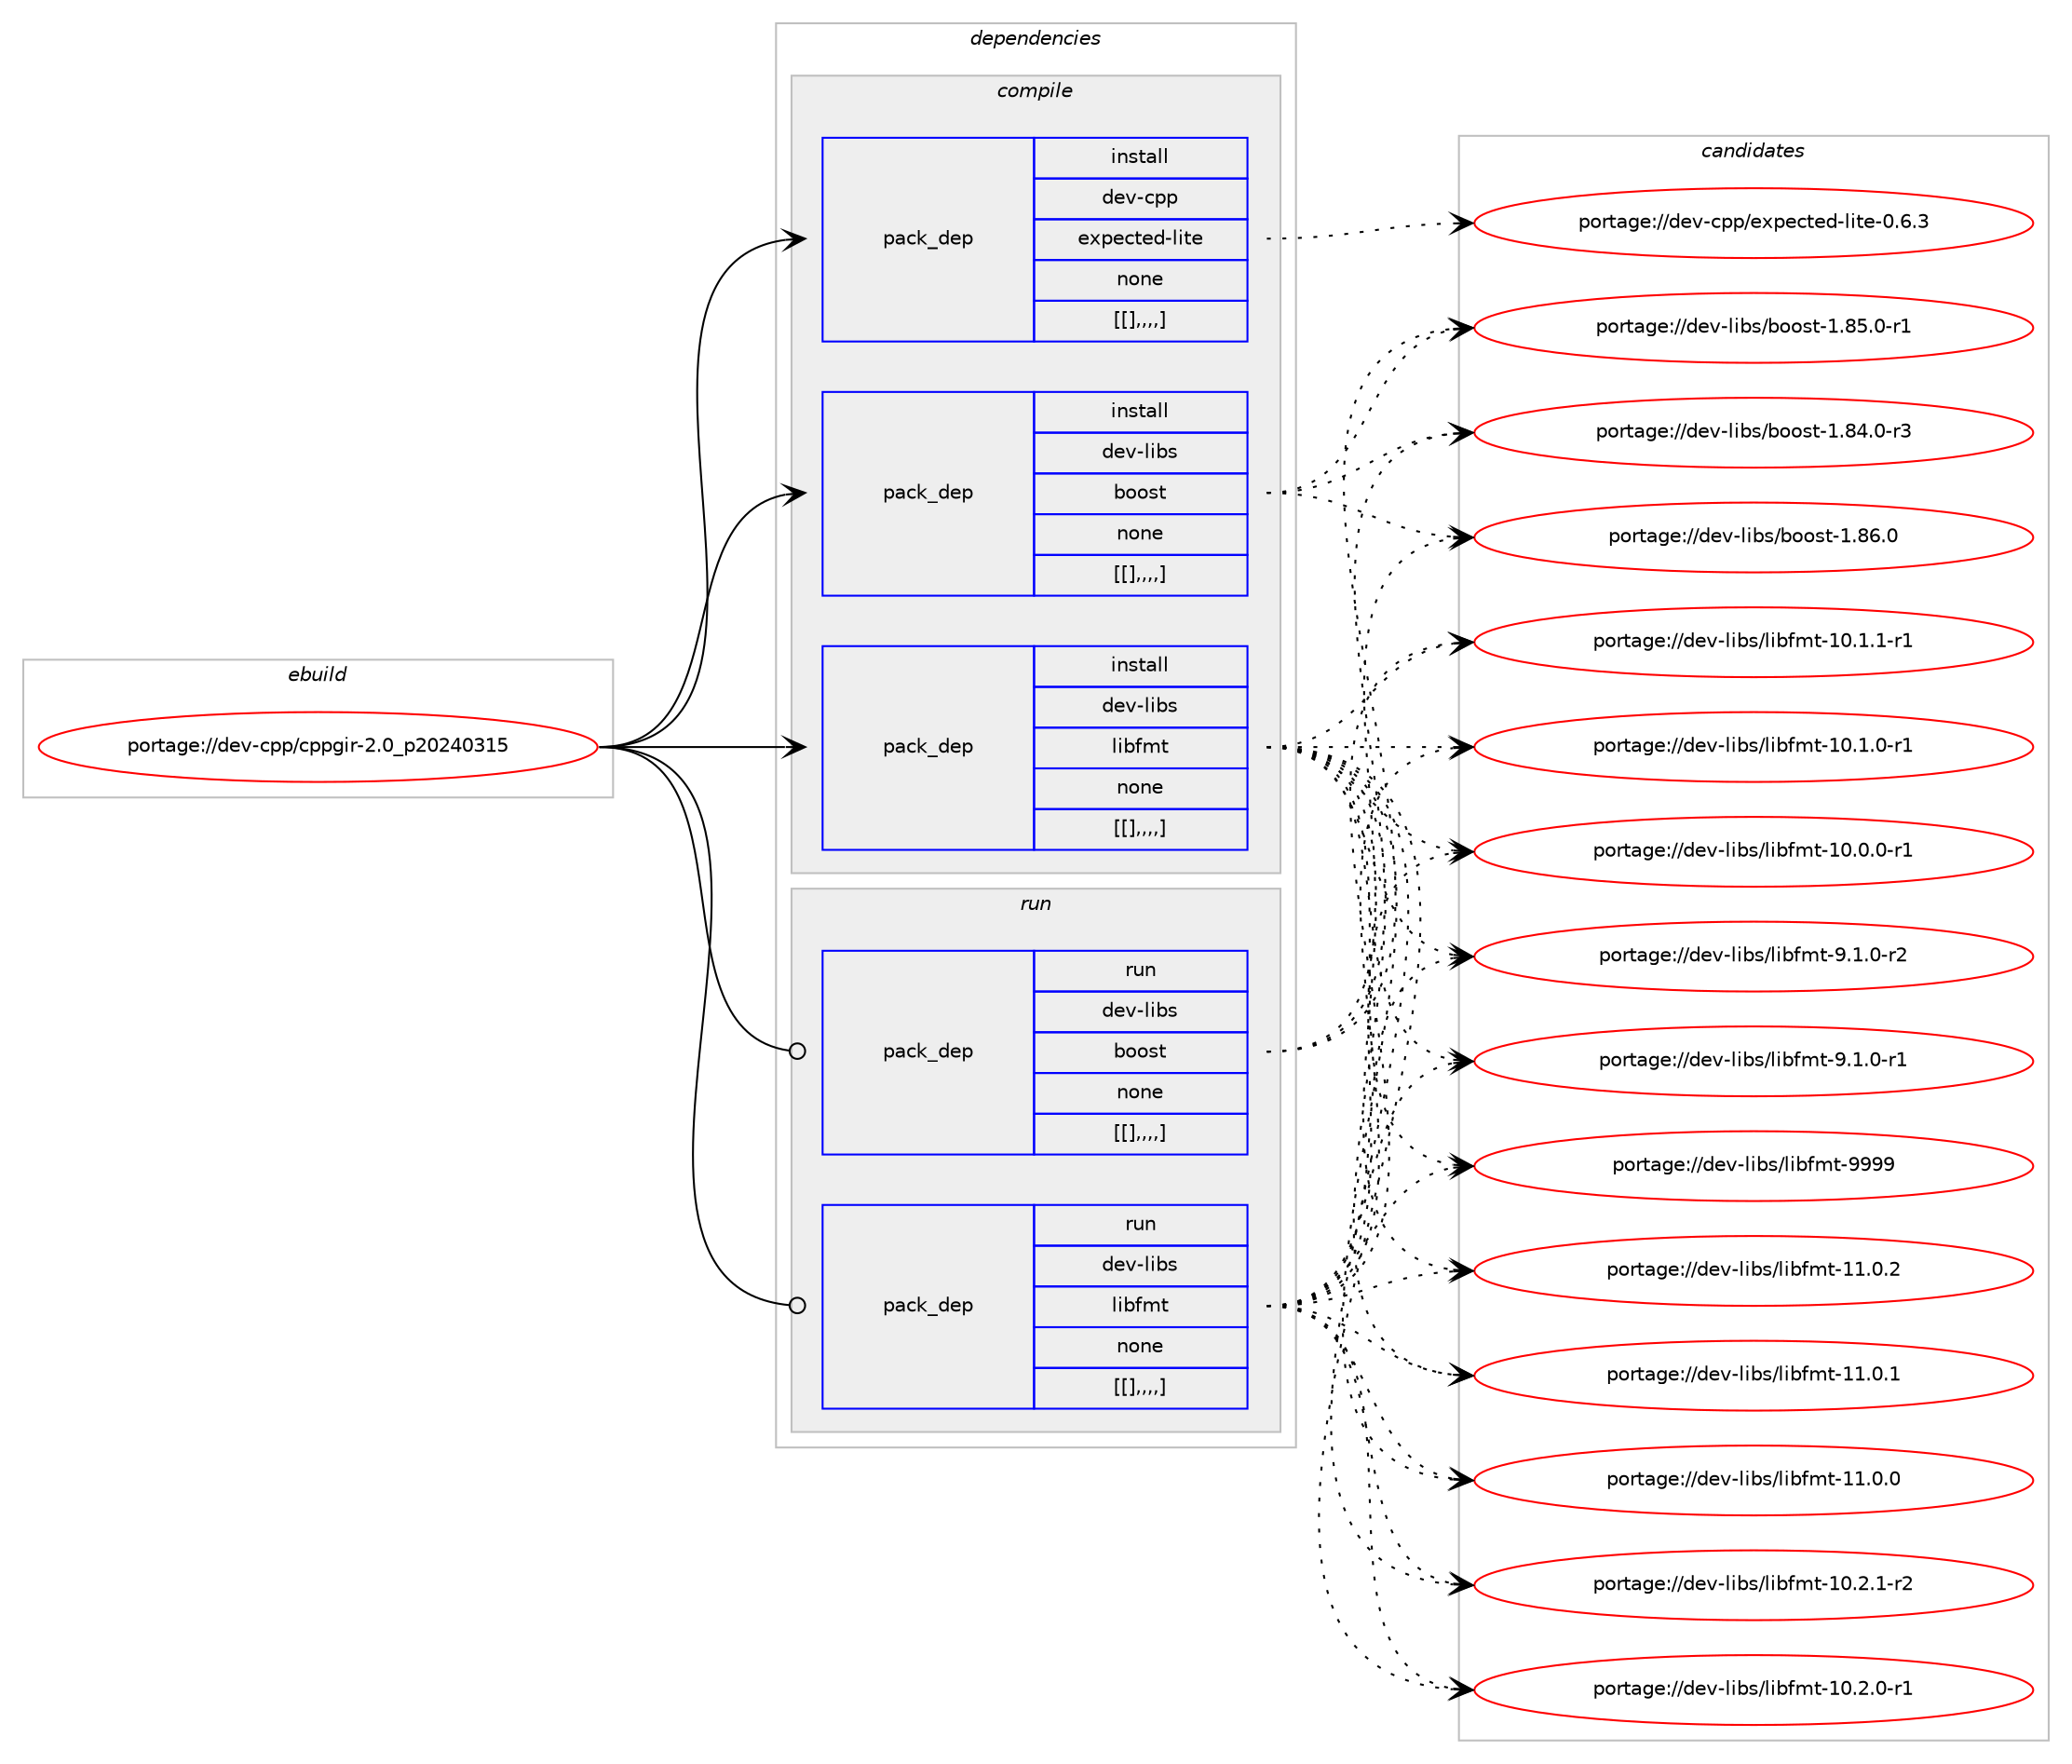 digraph prolog {

# *************
# Graph options
# *************

newrank=true;
concentrate=true;
compound=true;
graph [rankdir=LR,fontname=Helvetica,fontsize=10,ranksep=1.5];#, ranksep=2.5, nodesep=0.2];
edge  [arrowhead=vee];
node  [fontname=Helvetica,fontsize=10];

# **********
# The ebuild
# **********

subgraph cluster_leftcol {
color=gray;
label=<<i>ebuild</i>>;
id [label="portage://dev-cpp/cppgir-2.0_p20240315", color=red, width=4, href="../dev-cpp/cppgir-2.0_p20240315.svg"];
}

# ****************
# The dependencies
# ****************

subgraph cluster_midcol {
color=gray;
label=<<i>dependencies</i>>;
subgraph cluster_compile {
fillcolor="#eeeeee";
style=filled;
label=<<i>compile</i>>;
subgraph pack47052 {
dependency64962 [label=<<TABLE BORDER="0" CELLBORDER="1" CELLSPACING="0" CELLPADDING="4" WIDTH="220"><TR><TD ROWSPAN="6" CELLPADDING="30">pack_dep</TD></TR><TR><TD WIDTH="110">install</TD></TR><TR><TD>dev-cpp</TD></TR><TR><TD>expected-lite</TD></TR><TR><TD>none</TD></TR><TR><TD>[[],,,,]</TD></TR></TABLE>>, shape=none, color=blue];
}
id:e -> dependency64962:w [weight=20,style="solid",arrowhead="vee"];
subgraph pack47053 {
dependency64963 [label=<<TABLE BORDER="0" CELLBORDER="1" CELLSPACING="0" CELLPADDING="4" WIDTH="220"><TR><TD ROWSPAN="6" CELLPADDING="30">pack_dep</TD></TR><TR><TD WIDTH="110">install</TD></TR><TR><TD>dev-libs</TD></TR><TR><TD>boost</TD></TR><TR><TD>none</TD></TR><TR><TD>[[],,,,]</TD></TR></TABLE>>, shape=none, color=blue];
}
id:e -> dependency64963:w [weight=20,style="solid",arrowhead="vee"];
subgraph pack47054 {
dependency64964 [label=<<TABLE BORDER="0" CELLBORDER="1" CELLSPACING="0" CELLPADDING="4" WIDTH="220"><TR><TD ROWSPAN="6" CELLPADDING="30">pack_dep</TD></TR><TR><TD WIDTH="110">install</TD></TR><TR><TD>dev-libs</TD></TR><TR><TD>libfmt</TD></TR><TR><TD>none</TD></TR><TR><TD>[[],,,,]</TD></TR></TABLE>>, shape=none, color=blue];
}
id:e -> dependency64964:w [weight=20,style="solid",arrowhead="vee"];
}
subgraph cluster_compileandrun {
fillcolor="#eeeeee";
style=filled;
label=<<i>compile and run</i>>;
}
subgraph cluster_run {
fillcolor="#eeeeee";
style=filled;
label=<<i>run</i>>;
subgraph pack47055 {
dependency64965 [label=<<TABLE BORDER="0" CELLBORDER="1" CELLSPACING="0" CELLPADDING="4" WIDTH="220"><TR><TD ROWSPAN="6" CELLPADDING="30">pack_dep</TD></TR><TR><TD WIDTH="110">run</TD></TR><TR><TD>dev-libs</TD></TR><TR><TD>boost</TD></TR><TR><TD>none</TD></TR><TR><TD>[[],,,,]</TD></TR></TABLE>>, shape=none, color=blue];
}
id:e -> dependency64965:w [weight=20,style="solid",arrowhead="odot"];
subgraph pack47056 {
dependency64966 [label=<<TABLE BORDER="0" CELLBORDER="1" CELLSPACING="0" CELLPADDING="4" WIDTH="220"><TR><TD ROWSPAN="6" CELLPADDING="30">pack_dep</TD></TR><TR><TD WIDTH="110">run</TD></TR><TR><TD>dev-libs</TD></TR><TR><TD>libfmt</TD></TR><TR><TD>none</TD></TR><TR><TD>[[],,,,]</TD></TR></TABLE>>, shape=none, color=blue];
}
id:e -> dependency64966:w [weight=20,style="solid",arrowhead="odot"];
}
}

# **************
# The candidates
# **************

subgraph cluster_choices {
rank=same;
color=gray;
label=<<i>candidates</i>>;

subgraph choice47052 {
color=black;
nodesep=1;
choice1001011184599112112471011201121019911610110045108105116101454846544651 [label="portage://dev-cpp/expected-lite-0.6.3", color=red, width=4,href="../dev-cpp/expected-lite-0.6.3.svg"];
dependency64962:e -> choice1001011184599112112471011201121019911610110045108105116101454846544651:w [style=dotted,weight="100"];
}
subgraph choice47053 {
color=black;
nodesep=1;
choice1001011184510810598115479811111111511645494656544648 [label="portage://dev-libs/boost-1.86.0", color=red, width=4,href="../dev-libs/boost-1.86.0.svg"];
choice10010111845108105981154798111111115116454946565346484511449 [label="portage://dev-libs/boost-1.85.0-r1", color=red, width=4,href="../dev-libs/boost-1.85.0-r1.svg"];
choice10010111845108105981154798111111115116454946565246484511451 [label="portage://dev-libs/boost-1.84.0-r3", color=red, width=4,href="../dev-libs/boost-1.84.0-r3.svg"];
dependency64963:e -> choice1001011184510810598115479811111111511645494656544648:w [style=dotted,weight="100"];
dependency64963:e -> choice10010111845108105981154798111111115116454946565346484511449:w [style=dotted,weight="100"];
dependency64963:e -> choice10010111845108105981154798111111115116454946565246484511451:w [style=dotted,weight="100"];
}
subgraph choice47054 {
color=black;
nodesep=1;
choice100101118451081059811547108105981021091164557575757 [label="portage://dev-libs/libfmt-9999", color=red, width=4,href="../dev-libs/libfmt-9999.svg"];
choice1001011184510810598115471081059810210911645494946484650 [label="portage://dev-libs/libfmt-11.0.2", color=red, width=4,href="../dev-libs/libfmt-11.0.2.svg"];
choice1001011184510810598115471081059810210911645494946484649 [label="portage://dev-libs/libfmt-11.0.1", color=red, width=4,href="../dev-libs/libfmt-11.0.1.svg"];
choice1001011184510810598115471081059810210911645494946484648 [label="portage://dev-libs/libfmt-11.0.0", color=red, width=4,href="../dev-libs/libfmt-11.0.0.svg"];
choice10010111845108105981154710810598102109116454948465046494511450 [label="portage://dev-libs/libfmt-10.2.1-r2", color=red, width=4,href="../dev-libs/libfmt-10.2.1-r2.svg"];
choice10010111845108105981154710810598102109116454948465046484511449 [label="portage://dev-libs/libfmt-10.2.0-r1", color=red, width=4,href="../dev-libs/libfmt-10.2.0-r1.svg"];
choice10010111845108105981154710810598102109116454948464946494511449 [label="portage://dev-libs/libfmt-10.1.1-r1", color=red, width=4,href="../dev-libs/libfmt-10.1.1-r1.svg"];
choice10010111845108105981154710810598102109116454948464946484511449 [label="portage://dev-libs/libfmt-10.1.0-r1", color=red, width=4,href="../dev-libs/libfmt-10.1.0-r1.svg"];
choice10010111845108105981154710810598102109116454948464846484511449 [label="portage://dev-libs/libfmt-10.0.0-r1", color=red, width=4,href="../dev-libs/libfmt-10.0.0-r1.svg"];
choice100101118451081059811547108105981021091164557464946484511450 [label="portage://dev-libs/libfmt-9.1.0-r2", color=red, width=4,href="../dev-libs/libfmt-9.1.0-r2.svg"];
choice100101118451081059811547108105981021091164557464946484511449 [label="portage://dev-libs/libfmt-9.1.0-r1", color=red, width=4,href="../dev-libs/libfmt-9.1.0-r1.svg"];
dependency64964:e -> choice100101118451081059811547108105981021091164557575757:w [style=dotted,weight="100"];
dependency64964:e -> choice1001011184510810598115471081059810210911645494946484650:w [style=dotted,weight="100"];
dependency64964:e -> choice1001011184510810598115471081059810210911645494946484649:w [style=dotted,weight="100"];
dependency64964:e -> choice1001011184510810598115471081059810210911645494946484648:w [style=dotted,weight="100"];
dependency64964:e -> choice10010111845108105981154710810598102109116454948465046494511450:w [style=dotted,weight="100"];
dependency64964:e -> choice10010111845108105981154710810598102109116454948465046484511449:w [style=dotted,weight="100"];
dependency64964:e -> choice10010111845108105981154710810598102109116454948464946494511449:w [style=dotted,weight="100"];
dependency64964:e -> choice10010111845108105981154710810598102109116454948464946484511449:w [style=dotted,weight="100"];
dependency64964:e -> choice10010111845108105981154710810598102109116454948464846484511449:w [style=dotted,weight="100"];
dependency64964:e -> choice100101118451081059811547108105981021091164557464946484511450:w [style=dotted,weight="100"];
dependency64964:e -> choice100101118451081059811547108105981021091164557464946484511449:w [style=dotted,weight="100"];
}
subgraph choice47055 {
color=black;
nodesep=1;
choice1001011184510810598115479811111111511645494656544648 [label="portage://dev-libs/boost-1.86.0", color=red, width=4,href="../dev-libs/boost-1.86.0.svg"];
choice10010111845108105981154798111111115116454946565346484511449 [label="portage://dev-libs/boost-1.85.0-r1", color=red, width=4,href="../dev-libs/boost-1.85.0-r1.svg"];
choice10010111845108105981154798111111115116454946565246484511451 [label="portage://dev-libs/boost-1.84.0-r3", color=red, width=4,href="../dev-libs/boost-1.84.0-r3.svg"];
dependency64965:e -> choice1001011184510810598115479811111111511645494656544648:w [style=dotted,weight="100"];
dependency64965:e -> choice10010111845108105981154798111111115116454946565346484511449:w [style=dotted,weight="100"];
dependency64965:e -> choice10010111845108105981154798111111115116454946565246484511451:w [style=dotted,weight="100"];
}
subgraph choice47056 {
color=black;
nodesep=1;
choice100101118451081059811547108105981021091164557575757 [label="portage://dev-libs/libfmt-9999", color=red, width=4,href="../dev-libs/libfmt-9999.svg"];
choice1001011184510810598115471081059810210911645494946484650 [label="portage://dev-libs/libfmt-11.0.2", color=red, width=4,href="../dev-libs/libfmt-11.0.2.svg"];
choice1001011184510810598115471081059810210911645494946484649 [label="portage://dev-libs/libfmt-11.0.1", color=red, width=4,href="../dev-libs/libfmt-11.0.1.svg"];
choice1001011184510810598115471081059810210911645494946484648 [label="portage://dev-libs/libfmt-11.0.0", color=red, width=4,href="../dev-libs/libfmt-11.0.0.svg"];
choice10010111845108105981154710810598102109116454948465046494511450 [label="portage://dev-libs/libfmt-10.2.1-r2", color=red, width=4,href="../dev-libs/libfmt-10.2.1-r2.svg"];
choice10010111845108105981154710810598102109116454948465046484511449 [label="portage://dev-libs/libfmt-10.2.0-r1", color=red, width=4,href="../dev-libs/libfmt-10.2.0-r1.svg"];
choice10010111845108105981154710810598102109116454948464946494511449 [label="portage://dev-libs/libfmt-10.1.1-r1", color=red, width=4,href="../dev-libs/libfmt-10.1.1-r1.svg"];
choice10010111845108105981154710810598102109116454948464946484511449 [label="portage://dev-libs/libfmt-10.1.0-r1", color=red, width=4,href="../dev-libs/libfmt-10.1.0-r1.svg"];
choice10010111845108105981154710810598102109116454948464846484511449 [label="portage://dev-libs/libfmt-10.0.0-r1", color=red, width=4,href="../dev-libs/libfmt-10.0.0-r1.svg"];
choice100101118451081059811547108105981021091164557464946484511450 [label="portage://dev-libs/libfmt-9.1.0-r2", color=red, width=4,href="../dev-libs/libfmt-9.1.0-r2.svg"];
choice100101118451081059811547108105981021091164557464946484511449 [label="portage://dev-libs/libfmt-9.1.0-r1", color=red, width=4,href="../dev-libs/libfmt-9.1.0-r1.svg"];
dependency64966:e -> choice100101118451081059811547108105981021091164557575757:w [style=dotted,weight="100"];
dependency64966:e -> choice1001011184510810598115471081059810210911645494946484650:w [style=dotted,weight="100"];
dependency64966:e -> choice1001011184510810598115471081059810210911645494946484649:w [style=dotted,weight="100"];
dependency64966:e -> choice1001011184510810598115471081059810210911645494946484648:w [style=dotted,weight="100"];
dependency64966:e -> choice10010111845108105981154710810598102109116454948465046494511450:w [style=dotted,weight="100"];
dependency64966:e -> choice10010111845108105981154710810598102109116454948465046484511449:w [style=dotted,weight="100"];
dependency64966:e -> choice10010111845108105981154710810598102109116454948464946494511449:w [style=dotted,weight="100"];
dependency64966:e -> choice10010111845108105981154710810598102109116454948464946484511449:w [style=dotted,weight="100"];
dependency64966:e -> choice10010111845108105981154710810598102109116454948464846484511449:w [style=dotted,weight="100"];
dependency64966:e -> choice100101118451081059811547108105981021091164557464946484511450:w [style=dotted,weight="100"];
dependency64966:e -> choice100101118451081059811547108105981021091164557464946484511449:w [style=dotted,weight="100"];
}
}

}
